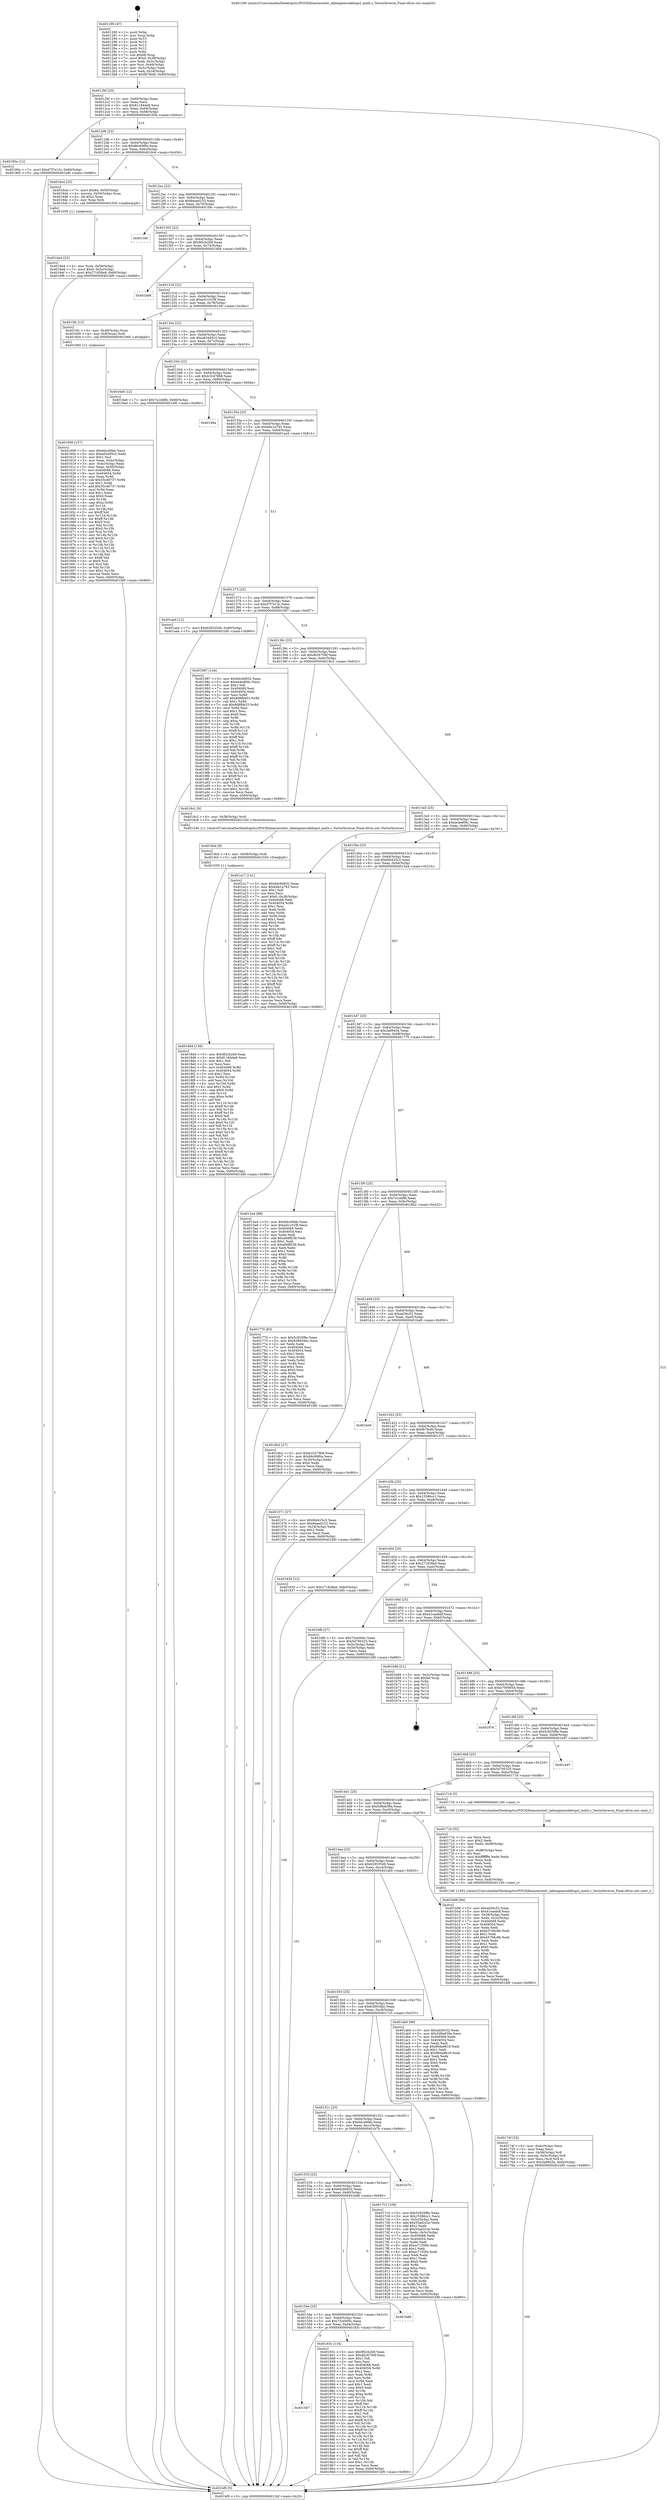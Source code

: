 digraph "0x401290" {
  label = "0x401290 (/mnt/c/Users/mathe/Desktop/tcc/POCII/binaries/extr_labenginecodebspcl_math.c_VectorInverse_Final-ollvm.out::main(0))"
  labelloc = "t"
  node[shape=record]

  Entry [label="",width=0.3,height=0.3,shape=circle,fillcolor=black,style=filled]
  "0x4012bf" [label="{
     0x4012bf [23]\l
     | [instrs]\l
     &nbsp;&nbsp;0x4012bf \<+3\>: mov -0x60(%rbp),%eax\l
     &nbsp;&nbsp;0x4012c2 \<+2\>: mov %eax,%ecx\l
     &nbsp;&nbsp;0x4012c4 \<+6\>: sub $0x81184da8,%ecx\l
     &nbsp;&nbsp;0x4012ca \<+3\>: mov %eax,-0x64(%rbp)\l
     &nbsp;&nbsp;0x4012cd \<+3\>: mov %ecx,-0x68(%rbp)\l
     &nbsp;&nbsp;0x4012d0 \<+6\>: je 000000000040195e \<main+0x6ce\>\l
  }"]
  "0x40195e" [label="{
     0x40195e [12]\l
     | [instrs]\l
     &nbsp;&nbsp;0x40195e \<+7\>: movl $0xd7f7e13c,-0x60(%rbp)\l
     &nbsp;&nbsp;0x401965 \<+5\>: jmp 0000000000401bf0 \<main+0x960\>\l
  }"]
  "0x4012d6" [label="{
     0x4012d6 [22]\l
     | [instrs]\l
     &nbsp;&nbsp;0x4012d6 \<+5\>: jmp 00000000004012db \<main+0x4b\>\l
     &nbsp;&nbsp;0x4012db \<+3\>: mov -0x64(%rbp),%eax\l
     &nbsp;&nbsp;0x4012de \<+5\>: sub $0x86c69f0a,%eax\l
     &nbsp;&nbsp;0x4012e3 \<+3\>: mov %eax,-0x6c(%rbp)\l
     &nbsp;&nbsp;0x4012e6 \<+6\>: je 00000000004016cd \<main+0x43d\>\l
  }"]
  Exit [label="",width=0.3,height=0.3,shape=circle,fillcolor=black,style=filled,peripheries=2]
  "0x4016cd" [label="{
     0x4016cd [23]\l
     | [instrs]\l
     &nbsp;&nbsp;0x4016cd \<+7\>: movl $0x64,-0x50(%rbp)\l
     &nbsp;&nbsp;0x4016d4 \<+4\>: movslq -0x50(%rbp),%rax\l
     &nbsp;&nbsp;0x4016d8 \<+4\>: shl $0x2,%rax\l
     &nbsp;&nbsp;0x4016dc \<+3\>: mov %rax,%rdi\l
     &nbsp;&nbsp;0x4016df \<+5\>: call 0000000000401050 \<malloc@plt\>\l
     | [calls]\l
     &nbsp;&nbsp;0x401050 \{1\} (unknown)\l
  }"]
  "0x4012ec" [label="{
     0x4012ec [22]\l
     | [instrs]\l
     &nbsp;&nbsp;0x4012ec \<+5\>: jmp 00000000004012f1 \<main+0x61\>\l
     &nbsp;&nbsp;0x4012f1 \<+3\>: mov -0x64(%rbp),%eax\l
     &nbsp;&nbsp;0x4012f4 \<+5\>: sub $0x8eaed153,%eax\l
     &nbsp;&nbsp;0x4012f9 \<+3\>: mov %eax,-0x70(%rbp)\l
     &nbsp;&nbsp;0x4012fc \<+6\>: je 000000000040158c \<main+0x2fc\>\l
  }"]
  "0x4018d4" [label="{
     0x4018d4 [138]\l
     | [instrs]\l
     &nbsp;&nbsp;0x4018d4 \<+5\>: mov $0x9f2cb2b9,%eax\l
     &nbsp;&nbsp;0x4018d9 \<+5\>: mov $0x81184da8,%ecx\l
     &nbsp;&nbsp;0x4018de \<+2\>: mov $0x1,%dl\l
     &nbsp;&nbsp;0x4018e0 \<+2\>: xor %esi,%esi\l
     &nbsp;&nbsp;0x4018e2 \<+8\>: mov 0x404068,%r8d\l
     &nbsp;&nbsp;0x4018ea \<+8\>: mov 0x404054,%r9d\l
     &nbsp;&nbsp;0x4018f2 \<+3\>: sub $0x1,%esi\l
     &nbsp;&nbsp;0x4018f5 \<+3\>: mov %r8d,%r10d\l
     &nbsp;&nbsp;0x4018f8 \<+3\>: add %esi,%r10d\l
     &nbsp;&nbsp;0x4018fb \<+4\>: imul %r10d,%r8d\l
     &nbsp;&nbsp;0x4018ff \<+4\>: and $0x1,%r8d\l
     &nbsp;&nbsp;0x401903 \<+4\>: cmp $0x0,%r8d\l
     &nbsp;&nbsp;0x401907 \<+4\>: sete %r11b\l
     &nbsp;&nbsp;0x40190b \<+4\>: cmp $0xa,%r9d\l
     &nbsp;&nbsp;0x40190f \<+3\>: setl %bl\l
     &nbsp;&nbsp;0x401912 \<+3\>: mov %r11b,%r14b\l
     &nbsp;&nbsp;0x401915 \<+4\>: xor $0xff,%r14b\l
     &nbsp;&nbsp;0x401919 \<+3\>: mov %bl,%r15b\l
     &nbsp;&nbsp;0x40191c \<+4\>: xor $0xff,%r15b\l
     &nbsp;&nbsp;0x401920 \<+3\>: xor $0x0,%dl\l
     &nbsp;&nbsp;0x401923 \<+3\>: mov %r14b,%r12b\l
     &nbsp;&nbsp;0x401926 \<+4\>: and $0x0,%r12b\l
     &nbsp;&nbsp;0x40192a \<+3\>: and %dl,%r11b\l
     &nbsp;&nbsp;0x40192d \<+3\>: mov %r15b,%r13b\l
     &nbsp;&nbsp;0x401930 \<+4\>: and $0x0,%r13b\l
     &nbsp;&nbsp;0x401934 \<+2\>: and %dl,%bl\l
     &nbsp;&nbsp;0x401936 \<+3\>: or %r11b,%r12b\l
     &nbsp;&nbsp;0x401939 \<+3\>: or %bl,%r13b\l
     &nbsp;&nbsp;0x40193c \<+3\>: xor %r13b,%r12b\l
     &nbsp;&nbsp;0x40193f \<+3\>: or %r15b,%r14b\l
     &nbsp;&nbsp;0x401942 \<+4\>: xor $0xff,%r14b\l
     &nbsp;&nbsp;0x401946 \<+3\>: or $0x0,%dl\l
     &nbsp;&nbsp;0x401949 \<+3\>: and %dl,%r14b\l
     &nbsp;&nbsp;0x40194c \<+3\>: or %r14b,%r12b\l
     &nbsp;&nbsp;0x40194f \<+4\>: test $0x1,%r12b\l
     &nbsp;&nbsp;0x401953 \<+3\>: cmovne %ecx,%eax\l
     &nbsp;&nbsp;0x401956 \<+3\>: mov %eax,-0x60(%rbp)\l
     &nbsp;&nbsp;0x401959 \<+5\>: jmp 0000000000401bf0 \<main+0x960\>\l
  }"]
  "0x40158c" [label="{
     0x40158c\l
  }", style=dashed]
  "0x401302" [label="{
     0x401302 [22]\l
     | [instrs]\l
     &nbsp;&nbsp;0x401302 \<+5\>: jmp 0000000000401307 \<main+0x77\>\l
     &nbsp;&nbsp;0x401307 \<+3\>: mov -0x64(%rbp),%eax\l
     &nbsp;&nbsp;0x40130a \<+5\>: sub $0x9f2cb2b9,%eax\l
     &nbsp;&nbsp;0x40130f \<+3\>: mov %eax,-0x74(%rbp)\l
     &nbsp;&nbsp;0x401312 \<+6\>: je 0000000000401bb8 \<main+0x928\>\l
  }"]
  "0x4018cb" [label="{
     0x4018cb [9]\l
     | [instrs]\l
     &nbsp;&nbsp;0x4018cb \<+4\>: mov -0x58(%rbp),%rdi\l
     &nbsp;&nbsp;0x4018cf \<+5\>: call 0000000000401030 \<free@plt\>\l
     | [calls]\l
     &nbsp;&nbsp;0x401030 \{1\} (unknown)\l
  }"]
  "0x401bb8" [label="{
     0x401bb8\l
  }", style=dashed]
  "0x401318" [label="{
     0x401318 [22]\l
     | [instrs]\l
     &nbsp;&nbsp;0x401318 \<+5\>: jmp 000000000040131d \<main+0x8d\>\l
     &nbsp;&nbsp;0x40131d \<+3\>: mov -0x64(%rbp),%eax\l
     &nbsp;&nbsp;0x401320 \<+5\>: sub $0xa5c101f8,%eax\l
     &nbsp;&nbsp;0x401325 \<+3\>: mov %eax,-0x78(%rbp)\l
     &nbsp;&nbsp;0x401328 \<+6\>: je 00000000004015fc \<main+0x36c\>\l
  }"]
  "0x401567" [label="{
     0x401567\l
  }", style=dashed]
  "0x4015fc" [label="{
     0x4015fc [13]\l
     | [instrs]\l
     &nbsp;&nbsp;0x4015fc \<+4\>: mov -0x48(%rbp),%rax\l
     &nbsp;&nbsp;0x401600 \<+4\>: mov 0x8(%rax),%rdi\l
     &nbsp;&nbsp;0x401604 \<+5\>: call 0000000000401060 \<atoi@plt\>\l
     | [calls]\l
     &nbsp;&nbsp;0x401060 \{1\} (unknown)\l
  }"]
  "0x40132e" [label="{
     0x40132e [22]\l
     | [instrs]\l
     &nbsp;&nbsp;0x40132e \<+5\>: jmp 0000000000401333 \<main+0xa3\>\l
     &nbsp;&nbsp;0x401333 \<+3\>: mov -0x64(%rbp),%eax\l
     &nbsp;&nbsp;0x401336 \<+5\>: sub $0xa63495c3,%eax\l
     &nbsp;&nbsp;0x40133b \<+3\>: mov %eax,-0x7c(%rbp)\l
     &nbsp;&nbsp;0x40133e \<+6\>: je 00000000004016a6 \<main+0x416\>\l
  }"]
  "0x40183c" [label="{
     0x40183c [134]\l
     | [instrs]\l
     &nbsp;&nbsp;0x40183c \<+5\>: mov $0x9f2cb2b9,%eax\l
     &nbsp;&nbsp;0x401841 \<+5\>: mov $0xdb26709f,%ecx\l
     &nbsp;&nbsp;0x401846 \<+2\>: mov $0x1,%dl\l
     &nbsp;&nbsp;0x401848 \<+2\>: xor %esi,%esi\l
     &nbsp;&nbsp;0x40184a \<+7\>: mov 0x404068,%edi\l
     &nbsp;&nbsp;0x401851 \<+8\>: mov 0x404054,%r8d\l
     &nbsp;&nbsp;0x401859 \<+3\>: sub $0x1,%esi\l
     &nbsp;&nbsp;0x40185c \<+3\>: mov %edi,%r9d\l
     &nbsp;&nbsp;0x40185f \<+3\>: add %esi,%r9d\l
     &nbsp;&nbsp;0x401862 \<+4\>: imul %r9d,%edi\l
     &nbsp;&nbsp;0x401866 \<+3\>: and $0x1,%edi\l
     &nbsp;&nbsp;0x401869 \<+3\>: cmp $0x0,%edi\l
     &nbsp;&nbsp;0x40186c \<+4\>: sete %r10b\l
     &nbsp;&nbsp;0x401870 \<+4\>: cmp $0xa,%r8d\l
     &nbsp;&nbsp;0x401874 \<+4\>: setl %r11b\l
     &nbsp;&nbsp;0x401878 \<+3\>: mov %r10b,%bl\l
     &nbsp;&nbsp;0x40187b \<+3\>: xor $0xff,%bl\l
     &nbsp;&nbsp;0x40187e \<+3\>: mov %r11b,%r14b\l
     &nbsp;&nbsp;0x401881 \<+4\>: xor $0xff,%r14b\l
     &nbsp;&nbsp;0x401885 \<+3\>: xor $0x1,%dl\l
     &nbsp;&nbsp;0x401888 \<+3\>: mov %bl,%r15b\l
     &nbsp;&nbsp;0x40188b \<+4\>: and $0xff,%r15b\l
     &nbsp;&nbsp;0x40188f \<+3\>: and %dl,%r10b\l
     &nbsp;&nbsp;0x401892 \<+3\>: mov %r14b,%r12b\l
     &nbsp;&nbsp;0x401895 \<+4\>: and $0xff,%r12b\l
     &nbsp;&nbsp;0x401899 \<+3\>: and %dl,%r11b\l
     &nbsp;&nbsp;0x40189c \<+3\>: or %r10b,%r15b\l
     &nbsp;&nbsp;0x40189f \<+3\>: or %r11b,%r12b\l
     &nbsp;&nbsp;0x4018a2 \<+3\>: xor %r12b,%r15b\l
     &nbsp;&nbsp;0x4018a5 \<+3\>: or %r14b,%bl\l
     &nbsp;&nbsp;0x4018a8 \<+3\>: xor $0xff,%bl\l
     &nbsp;&nbsp;0x4018ab \<+3\>: or $0x1,%dl\l
     &nbsp;&nbsp;0x4018ae \<+2\>: and %dl,%bl\l
     &nbsp;&nbsp;0x4018b0 \<+3\>: or %bl,%r15b\l
     &nbsp;&nbsp;0x4018b3 \<+4\>: test $0x1,%r15b\l
     &nbsp;&nbsp;0x4018b7 \<+3\>: cmovne %ecx,%eax\l
     &nbsp;&nbsp;0x4018ba \<+3\>: mov %eax,-0x60(%rbp)\l
     &nbsp;&nbsp;0x4018bd \<+5\>: jmp 0000000000401bf0 \<main+0x960\>\l
  }"]
  "0x4016a6" [label="{
     0x4016a6 [12]\l
     | [instrs]\l
     &nbsp;&nbsp;0x4016a6 \<+7\>: movl $0x7a1dd8b,-0x60(%rbp)\l
     &nbsp;&nbsp;0x4016ad \<+5\>: jmp 0000000000401bf0 \<main+0x960\>\l
  }"]
  "0x401344" [label="{
     0x401344 [22]\l
     | [instrs]\l
     &nbsp;&nbsp;0x401344 \<+5\>: jmp 0000000000401349 \<main+0xb9\>\l
     &nbsp;&nbsp;0x401349 \<+3\>: mov -0x64(%rbp),%eax\l
     &nbsp;&nbsp;0x40134c \<+5\>: sub $0xb3247968,%eax\l
     &nbsp;&nbsp;0x401351 \<+3\>: mov %eax,-0x80(%rbp)\l
     &nbsp;&nbsp;0x401354 \<+6\>: je 000000000040196a \<main+0x6da\>\l
  }"]
  "0x40154e" [label="{
     0x40154e [25]\l
     | [instrs]\l
     &nbsp;&nbsp;0x40154e \<+5\>: jmp 0000000000401553 \<main+0x2c3\>\l
     &nbsp;&nbsp;0x401553 \<+3\>: mov -0x64(%rbp),%eax\l
     &nbsp;&nbsp;0x401556 \<+5\>: sub $0x73ce006c,%eax\l
     &nbsp;&nbsp;0x40155b \<+6\>: mov %eax,-0xd4(%rbp)\l
     &nbsp;&nbsp;0x401561 \<+6\>: je 000000000040183c \<main+0x5ac\>\l
  }"]
  "0x40196a" [label="{
     0x40196a\l
  }", style=dashed]
  "0x40135a" [label="{
     0x40135a [25]\l
     | [instrs]\l
     &nbsp;&nbsp;0x40135a \<+5\>: jmp 000000000040135f \<main+0xcf\>\l
     &nbsp;&nbsp;0x40135f \<+3\>: mov -0x64(%rbp),%eax\l
     &nbsp;&nbsp;0x401362 \<+5\>: sub $0xb6e1a783,%eax\l
     &nbsp;&nbsp;0x401367 \<+6\>: mov %eax,-0x84(%rbp)\l
     &nbsp;&nbsp;0x40136d \<+6\>: je 0000000000401aa4 \<main+0x814\>\l
  }"]
  "0x401bd6" [label="{
     0x401bd6\l
  }", style=dashed]
  "0x401aa4" [label="{
     0x401aa4 [12]\l
     | [instrs]\l
     &nbsp;&nbsp;0x401aa4 \<+7\>: movl $0x62853546,-0x60(%rbp)\l
     &nbsp;&nbsp;0x401aab \<+5\>: jmp 0000000000401bf0 \<main+0x960\>\l
  }"]
  "0x401373" [label="{
     0x401373 [25]\l
     | [instrs]\l
     &nbsp;&nbsp;0x401373 \<+5\>: jmp 0000000000401378 \<main+0xe8\>\l
     &nbsp;&nbsp;0x401378 \<+3\>: mov -0x64(%rbp),%eax\l
     &nbsp;&nbsp;0x40137b \<+5\>: sub $0xd7f7e13c,%eax\l
     &nbsp;&nbsp;0x401380 \<+6\>: mov %eax,-0x88(%rbp)\l
     &nbsp;&nbsp;0x401386 \<+6\>: je 0000000000401987 \<main+0x6f7\>\l
  }"]
  "0x401535" [label="{
     0x401535 [25]\l
     | [instrs]\l
     &nbsp;&nbsp;0x401535 \<+5\>: jmp 000000000040153a \<main+0x2aa\>\l
     &nbsp;&nbsp;0x40153a \<+3\>: mov -0x64(%rbp),%eax\l
     &nbsp;&nbsp;0x40153d \<+5\>: sub $0x6dc9d932,%eax\l
     &nbsp;&nbsp;0x401542 \<+6\>: mov %eax,-0xd0(%rbp)\l
     &nbsp;&nbsp;0x401548 \<+6\>: je 0000000000401bd6 \<main+0x946\>\l
  }"]
  "0x401987" [label="{
     0x401987 [144]\l
     | [instrs]\l
     &nbsp;&nbsp;0x401987 \<+5\>: mov $0x6dc9d932,%eax\l
     &nbsp;&nbsp;0x40198c \<+5\>: mov $0xee4ed06c,%ecx\l
     &nbsp;&nbsp;0x401991 \<+2\>: mov $0x1,%dl\l
     &nbsp;&nbsp;0x401993 \<+7\>: mov 0x404068,%esi\l
     &nbsp;&nbsp;0x40199a \<+7\>: mov 0x404054,%edi\l
     &nbsp;&nbsp;0x4019a1 \<+3\>: mov %esi,%r8d\l
     &nbsp;&nbsp;0x4019a4 \<+7\>: add $0x8d8fbb53,%r8d\l
     &nbsp;&nbsp;0x4019ab \<+4\>: sub $0x1,%r8d\l
     &nbsp;&nbsp;0x4019af \<+7\>: sub $0x8d8fbb53,%r8d\l
     &nbsp;&nbsp;0x4019b6 \<+4\>: imul %r8d,%esi\l
     &nbsp;&nbsp;0x4019ba \<+3\>: and $0x1,%esi\l
     &nbsp;&nbsp;0x4019bd \<+3\>: cmp $0x0,%esi\l
     &nbsp;&nbsp;0x4019c0 \<+4\>: sete %r9b\l
     &nbsp;&nbsp;0x4019c4 \<+3\>: cmp $0xa,%edi\l
     &nbsp;&nbsp;0x4019c7 \<+4\>: setl %r10b\l
     &nbsp;&nbsp;0x4019cb \<+3\>: mov %r9b,%r11b\l
     &nbsp;&nbsp;0x4019ce \<+4\>: xor $0xff,%r11b\l
     &nbsp;&nbsp;0x4019d2 \<+3\>: mov %r10b,%bl\l
     &nbsp;&nbsp;0x4019d5 \<+3\>: xor $0xff,%bl\l
     &nbsp;&nbsp;0x4019d8 \<+3\>: xor $0x1,%dl\l
     &nbsp;&nbsp;0x4019db \<+3\>: mov %r11b,%r14b\l
     &nbsp;&nbsp;0x4019de \<+4\>: and $0xff,%r14b\l
     &nbsp;&nbsp;0x4019e2 \<+3\>: and %dl,%r9b\l
     &nbsp;&nbsp;0x4019e5 \<+3\>: mov %bl,%r15b\l
     &nbsp;&nbsp;0x4019e8 \<+4\>: and $0xff,%r15b\l
     &nbsp;&nbsp;0x4019ec \<+3\>: and %dl,%r10b\l
     &nbsp;&nbsp;0x4019ef \<+3\>: or %r9b,%r14b\l
     &nbsp;&nbsp;0x4019f2 \<+3\>: or %r10b,%r15b\l
     &nbsp;&nbsp;0x4019f5 \<+3\>: xor %r15b,%r14b\l
     &nbsp;&nbsp;0x4019f8 \<+3\>: or %bl,%r11b\l
     &nbsp;&nbsp;0x4019fb \<+4\>: xor $0xff,%r11b\l
     &nbsp;&nbsp;0x4019ff \<+3\>: or $0x1,%dl\l
     &nbsp;&nbsp;0x401a02 \<+3\>: and %dl,%r11b\l
     &nbsp;&nbsp;0x401a05 \<+3\>: or %r11b,%r14b\l
     &nbsp;&nbsp;0x401a08 \<+4\>: test $0x1,%r14b\l
     &nbsp;&nbsp;0x401a0c \<+3\>: cmovne %ecx,%eax\l
     &nbsp;&nbsp;0x401a0f \<+3\>: mov %eax,-0x60(%rbp)\l
     &nbsp;&nbsp;0x401a12 \<+5\>: jmp 0000000000401bf0 \<main+0x960\>\l
  }"]
  "0x40138c" [label="{
     0x40138c [25]\l
     | [instrs]\l
     &nbsp;&nbsp;0x40138c \<+5\>: jmp 0000000000401391 \<main+0x101\>\l
     &nbsp;&nbsp;0x401391 \<+3\>: mov -0x64(%rbp),%eax\l
     &nbsp;&nbsp;0x401394 \<+5\>: sub $0xdb26709f,%eax\l
     &nbsp;&nbsp;0x401399 \<+6\>: mov %eax,-0x8c(%rbp)\l
     &nbsp;&nbsp;0x40139f \<+6\>: je 00000000004018c2 \<main+0x632\>\l
  }"]
  "0x401b7b" [label="{
     0x401b7b\l
  }", style=dashed]
  "0x4018c2" [label="{
     0x4018c2 [9]\l
     | [instrs]\l
     &nbsp;&nbsp;0x4018c2 \<+4\>: mov -0x58(%rbp),%rdi\l
     &nbsp;&nbsp;0x4018c6 \<+5\>: call 0000000000401240 \<VectorInverse\>\l
     | [calls]\l
     &nbsp;&nbsp;0x401240 \{1\} (/mnt/c/Users/mathe/Desktop/tcc/POCII/binaries/extr_labenginecodebspcl_math.c_VectorInverse_Final-ollvm.out::VectorInverse)\l
  }"]
  "0x4013a5" [label="{
     0x4013a5 [25]\l
     | [instrs]\l
     &nbsp;&nbsp;0x4013a5 \<+5\>: jmp 00000000004013aa \<main+0x11a\>\l
     &nbsp;&nbsp;0x4013aa \<+3\>: mov -0x64(%rbp),%eax\l
     &nbsp;&nbsp;0x4013ad \<+5\>: sub $0xee4ed06c,%eax\l
     &nbsp;&nbsp;0x4013b2 \<+6\>: mov %eax,-0x90(%rbp)\l
     &nbsp;&nbsp;0x4013b8 \<+6\>: je 0000000000401a17 \<main+0x787\>\l
  }"]
  "0x40151c" [label="{
     0x40151c [25]\l
     | [instrs]\l
     &nbsp;&nbsp;0x40151c \<+5\>: jmp 0000000000401521 \<main+0x291\>\l
     &nbsp;&nbsp;0x401521 \<+3\>: mov -0x64(%rbp),%eax\l
     &nbsp;&nbsp;0x401524 \<+5\>: sub $0x6dc40fab,%eax\l
     &nbsp;&nbsp;0x401529 \<+6\>: mov %eax,-0xcc(%rbp)\l
     &nbsp;&nbsp;0x40152f \<+6\>: je 0000000000401b7b \<main+0x8eb\>\l
  }"]
  "0x401a17" [label="{
     0x401a17 [141]\l
     | [instrs]\l
     &nbsp;&nbsp;0x401a17 \<+5\>: mov $0x6dc9d932,%eax\l
     &nbsp;&nbsp;0x401a1c \<+5\>: mov $0xb6e1a783,%ecx\l
     &nbsp;&nbsp;0x401a21 \<+2\>: mov $0x1,%dl\l
     &nbsp;&nbsp;0x401a23 \<+2\>: xor %esi,%esi\l
     &nbsp;&nbsp;0x401a25 \<+7\>: movl $0x0,-0x38(%rbp)\l
     &nbsp;&nbsp;0x401a2c \<+7\>: mov 0x404068,%edi\l
     &nbsp;&nbsp;0x401a33 \<+8\>: mov 0x404054,%r8d\l
     &nbsp;&nbsp;0x401a3b \<+3\>: sub $0x1,%esi\l
     &nbsp;&nbsp;0x401a3e \<+3\>: mov %edi,%r9d\l
     &nbsp;&nbsp;0x401a41 \<+3\>: add %esi,%r9d\l
     &nbsp;&nbsp;0x401a44 \<+4\>: imul %r9d,%edi\l
     &nbsp;&nbsp;0x401a48 \<+3\>: and $0x1,%edi\l
     &nbsp;&nbsp;0x401a4b \<+3\>: cmp $0x0,%edi\l
     &nbsp;&nbsp;0x401a4e \<+4\>: sete %r10b\l
     &nbsp;&nbsp;0x401a52 \<+4\>: cmp $0xa,%r8d\l
     &nbsp;&nbsp;0x401a56 \<+4\>: setl %r11b\l
     &nbsp;&nbsp;0x401a5a \<+3\>: mov %r10b,%bl\l
     &nbsp;&nbsp;0x401a5d \<+3\>: xor $0xff,%bl\l
     &nbsp;&nbsp;0x401a60 \<+3\>: mov %r11b,%r14b\l
     &nbsp;&nbsp;0x401a63 \<+4\>: xor $0xff,%r14b\l
     &nbsp;&nbsp;0x401a67 \<+3\>: xor $0x1,%dl\l
     &nbsp;&nbsp;0x401a6a \<+3\>: mov %bl,%r15b\l
     &nbsp;&nbsp;0x401a6d \<+4\>: and $0xff,%r15b\l
     &nbsp;&nbsp;0x401a71 \<+3\>: and %dl,%r10b\l
     &nbsp;&nbsp;0x401a74 \<+3\>: mov %r14b,%r12b\l
     &nbsp;&nbsp;0x401a77 \<+4\>: and $0xff,%r12b\l
     &nbsp;&nbsp;0x401a7b \<+3\>: and %dl,%r11b\l
     &nbsp;&nbsp;0x401a7e \<+3\>: or %r10b,%r15b\l
     &nbsp;&nbsp;0x401a81 \<+3\>: or %r11b,%r12b\l
     &nbsp;&nbsp;0x401a84 \<+3\>: xor %r12b,%r15b\l
     &nbsp;&nbsp;0x401a87 \<+3\>: or %r14b,%bl\l
     &nbsp;&nbsp;0x401a8a \<+3\>: xor $0xff,%bl\l
     &nbsp;&nbsp;0x401a8d \<+3\>: or $0x1,%dl\l
     &nbsp;&nbsp;0x401a90 \<+2\>: and %dl,%bl\l
     &nbsp;&nbsp;0x401a92 \<+3\>: or %bl,%r15b\l
     &nbsp;&nbsp;0x401a95 \<+4\>: test $0x1,%r15b\l
     &nbsp;&nbsp;0x401a99 \<+3\>: cmovne %ecx,%eax\l
     &nbsp;&nbsp;0x401a9c \<+3\>: mov %eax,-0x60(%rbp)\l
     &nbsp;&nbsp;0x401a9f \<+5\>: jmp 0000000000401bf0 \<main+0x960\>\l
  }"]
  "0x4013be" [label="{
     0x4013be [25]\l
     | [instrs]\l
     &nbsp;&nbsp;0x4013be \<+5\>: jmp 00000000004013c3 \<main+0x133\>\l
     &nbsp;&nbsp;0x4013c3 \<+3\>: mov -0x64(%rbp),%eax\l
     &nbsp;&nbsp;0x4013c6 \<+5\>: sub $0xfdd425c5,%eax\l
     &nbsp;&nbsp;0x4013cb \<+6\>: mov %eax,-0x94(%rbp)\l
     &nbsp;&nbsp;0x4013d1 \<+6\>: je 00000000004015a4 \<main+0x314\>\l
  }"]
  "0x4017c3" [label="{
     0x4017c3 [109]\l
     | [instrs]\l
     &nbsp;&nbsp;0x4017c3 \<+5\>: mov $0x5c925f8e,%eax\l
     &nbsp;&nbsp;0x4017c8 \<+5\>: mov $0x15386cc1,%ecx\l
     &nbsp;&nbsp;0x4017cd \<+3\>: mov -0x5c(%rbp),%edx\l
     &nbsp;&nbsp;0x4017d0 \<+6\>: add $0x55ad2c2e,%edx\l
     &nbsp;&nbsp;0x4017d6 \<+3\>: add $0x1,%edx\l
     &nbsp;&nbsp;0x4017d9 \<+6\>: sub $0x55ad2c2e,%edx\l
     &nbsp;&nbsp;0x4017df \<+3\>: mov %edx,-0x5c(%rbp)\l
     &nbsp;&nbsp;0x4017e2 \<+7\>: mov 0x404068,%edx\l
     &nbsp;&nbsp;0x4017e9 \<+7\>: mov 0x404054,%esi\l
     &nbsp;&nbsp;0x4017f0 \<+2\>: mov %edx,%edi\l
     &nbsp;&nbsp;0x4017f2 \<+6\>: add $0xec71f394,%edi\l
     &nbsp;&nbsp;0x4017f8 \<+3\>: sub $0x1,%edi\l
     &nbsp;&nbsp;0x4017fb \<+6\>: sub $0xec71f394,%edi\l
     &nbsp;&nbsp;0x401801 \<+3\>: imul %edi,%edx\l
     &nbsp;&nbsp;0x401804 \<+3\>: and $0x1,%edx\l
     &nbsp;&nbsp;0x401807 \<+3\>: cmp $0x0,%edx\l
     &nbsp;&nbsp;0x40180a \<+4\>: sete %r8b\l
     &nbsp;&nbsp;0x40180e \<+3\>: cmp $0xa,%esi\l
     &nbsp;&nbsp;0x401811 \<+4\>: setl %r9b\l
     &nbsp;&nbsp;0x401815 \<+3\>: mov %r8b,%r10b\l
     &nbsp;&nbsp;0x401818 \<+3\>: and %r9b,%r10b\l
     &nbsp;&nbsp;0x40181b \<+3\>: xor %r9b,%r8b\l
     &nbsp;&nbsp;0x40181e \<+3\>: or %r8b,%r10b\l
     &nbsp;&nbsp;0x401821 \<+4\>: test $0x1,%r10b\l
     &nbsp;&nbsp;0x401825 \<+3\>: cmovne %ecx,%eax\l
     &nbsp;&nbsp;0x401828 \<+3\>: mov %eax,-0x60(%rbp)\l
     &nbsp;&nbsp;0x40182b \<+5\>: jmp 0000000000401bf0 \<main+0x960\>\l
  }"]
  "0x4015a4" [label="{
     0x4015a4 [88]\l
     | [instrs]\l
     &nbsp;&nbsp;0x4015a4 \<+5\>: mov $0x6dc40fab,%eax\l
     &nbsp;&nbsp;0x4015a9 \<+5\>: mov $0xa5c101f8,%ecx\l
     &nbsp;&nbsp;0x4015ae \<+7\>: mov 0x404068,%edx\l
     &nbsp;&nbsp;0x4015b5 \<+7\>: mov 0x404054,%esi\l
     &nbsp;&nbsp;0x4015bc \<+2\>: mov %edx,%edi\l
     &nbsp;&nbsp;0x4015be \<+6\>: add $0xa9dff238,%edi\l
     &nbsp;&nbsp;0x4015c4 \<+3\>: sub $0x1,%edi\l
     &nbsp;&nbsp;0x4015c7 \<+6\>: sub $0xa9dff238,%edi\l
     &nbsp;&nbsp;0x4015cd \<+3\>: imul %edi,%edx\l
     &nbsp;&nbsp;0x4015d0 \<+3\>: and $0x1,%edx\l
     &nbsp;&nbsp;0x4015d3 \<+3\>: cmp $0x0,%edx\l
     &nbsp;&nbsp;0x4015d6 \<+4\>: sete %r8b\l
     &nbsp;&nbsp;0x4015da \<+3\>: cmp $0xa,%esi\l
     &nbsp;&nbsp;0x4015dd \<+4\>: setl %r9b\l
     &nbsp;&nbsp;0x4015e1 \<+3\>: mov %r8b,%r10b\l
     &nbsp;&nbsp;0x4015e4 \<+3\>: and %r9b,%r10b\l
     &nbsp;&nbsp;0x4015e7 \<+3\>: xor %r9b,%r8b\l
     &nbsp;&nbsp;0x4015ea \<+3\>: or %r8b,%r10b\l
     &nbsp;&nbsp;0x4015ed \<+4\>: test $0x1,%r10b\l
     &nbsp;&nbsp;0x4015f1 \<+3\>: cmovne %ecx,%eax\l
     &nbsp;&nbsp;0x4015f4 \<+3\>: mov %eax,-0x60(%rbp)\l
     &nbsp;&nbsp;0x4015f7 \<+5\>: jmp 0000000000401bf0 \<main+0x960\>\l
  }"]
  "0x4013d7" [label="{
     0x4013d7 [25]\l
     | [instrs]\l
     &nbsp;&nbsp;0x4013d7 \<+5\>: jmp 00000000004013dc \<main+0x14c\>\l
     &nbsp;&nbsp;0x4013dc \<+3\>: mov -0x64(%rbp),%eax\l
     &nbsp;&nbsp;0x4013df \<+5\>: sub $0x3a9943e,%eax\l
     &nbsp;&nbsp;0x4013e4 \<+6\>: mov %eax,-0x98(%rbp)\l
     &nbsp;&nbsp;0x4013ea \<+6\>: je 0000000000401770 \<main+0x4e0\>\l
  }"]
  "0x401503" [label="{
     0x401503 [25]\l
     | [instrs]\l
     &nbsp;&nbsp;0x401503 \<+5\>: jmp 0000000000401508 \<main+0x278\>\l
     &nbsp;&nbsp;0x401508 \<+3\>: mov -0x64(%rbp),%eax\l
     &nbsp;&nbsp;0x40150b \<+5\>: sub $0x638934bc,%eax\l
     &nbsp;&nbsp;0x401510 \<+6\>: mov %eax,-0xc8(%rbp)\l
     &nbsp;&nbsp;0x401516 \<+6\>: je 00000000004017c3 \<main+0x533\>\l
  }"]
  "0x401770" [label="{
     0x401770 [83]\l
     | [instrs]\l
     &nbsp;&nbsp;0x401770 \<+5\>: mov $0x5c925f8e,%eax\l
     &nbsp;&nbsp;0x401775 \<+5\>: mov $0x638934bc,%ecx\l
     &nbsp;&nbsp;0x40177a \<+2\>: xor %edx,%edx\l
     &nbsp;&nbsp;0x40177c \<+7\>: mov 0x404068,%esi\l
     &nbsp;&nbsp;0x401783 \<+7\>: mov 0x404054,%edi\l
     &nbsp;&nbsp;0x40178a \<+3\>: sub $0x1,%edx\l
     &nbsp;&nbsp;0x40178d \<+3\>: mov %esi,%r8d\l
     &nbsp;&nbsp;0x401790 \<+3\>: add %edx,%r8d\l
     &nbsp;&nbsp;0x401793 \<+4\>: imul %r8d,%esi\l
     &nbsp;&nbsp;0x401797 \<+3\>: and $0x1,%esi\l
     &nbsp;&nbsp;0x40179a \<+3\>: cmp $0x0,%esi\l
     &nbsp;&nbsp;0x40179d \<+4\>: sete %r9b\l
     &nbsp;&nbsp;0x4017a1 \<+3\>: cmp $0xa,%edi\l
     &nbsp;&nbsp;0x4017a4 \<+4\>: setl %r10b\l
     &nbsp;&nbsp;0x4017a8 \<+3\>: mov %r9b,%r11b\l
     &nbsp;&nbsp;0x4017ab \<+3\>: and %r10b,%r11b\l
     &nbsp;&nbsp;0x4017ae \<+3\>: xor %r10b,%r9b\l
     &nbsp;&nbsp;0x4017b1 \<+3\>: or %r9b,%r11b\l
     &nbsp;&nbsp;0x4017b4 \<+4\>: test $0x1,%r11b\l
     &nbsp;&nbsp;0x4017b8 \<+3\>: cmovne %ecx,%eax\l
     &nbsp;&nbsp;0x4017bb \<+3\>: mov %eax,-0x60(%rbp)\l
     &nbsp;&nbsp;0x4017be \<+5\>: jmp 0000000000401bf0 \<main+0x960\>\l
  }"]
  "0x4013f0" [label="{
     0x4013f0 [25]\l
     | [instrs]\l
     &nbsp;&nbsp;0x4013f0 \<+5\>: jmp 00000000004013f5 \<main+0x165\>\l
     &nbsp;&nbsp;0x4013f5 \<+3\>: mov -0x64(%rbp),%eax\l
     &nbsp;&nbsp;0x4013f8 \<+5\>: sub $0x7a1dd8b,%eax\l
     &nbsp;&nbsp;0x4013fd \<+6\>: mov %eax,-0x9c(%rbp)\l
     &nbsp;&nbsp;0x401403 \<+6\>: je 00000000004016b2 \<main+0x422\>\l
  }"]
  "0x401ab0" [label="{
     0x401ab0 [88]\l
     | [instrs]\l
     &nbsp;&nbsp;0x401ab0 \<+5\>: mov $0xad26c52,%eax\l
     &nbsp;&nbsp;0x401ab5 \<+5\>: mov $0x5d8a638a,%ecx\l
     &nbsp;&nbsp;0x401aba \<+7\>: mov 0x404068,%edx\l
     &nbsp;&nbsp;0x401ac1 \<+7\>: mov 0x404054,%esi\l
     &nbsp;&nbsp;0x401ac8 \<+2\>: mov %edx,%edi\l
     &nbsp;&nbsp;0x401aca \<+6\>: sub $0x86da9616,%edi\l
     &nbsp;&nbsp;0x401ad0 \<+3\>: sub $0x1,%edi\l
     &nbsp;&nbsp;0x401ad3 \<+6\>: add $0x86da9616,%edi\l
     &nbsp;&nbsp;0x401ad9 \<+3\>: imul %edi,%edx\l
     &nbsp;&nbsp;0x401adc \<+3\>: and $0x1,%edx\l
     &nbsp;&nbsp;0x401adf \<+3\>: cmp $0x0,%edx\l
     &nbsp;&nbsp;0x401ae2 \<+4\>: sete %r8b\l
     &nbsp;&nbsp;0x401ae6 \<+3\>: cmp $0xa,%esi\l
     &nbsp;&nbsp;0x401ae9 \<+4\>: setl %r9b\l
     &nbsp;&nbsp;0x401aed \<+3\>: mov %r8b,%r10b\l
     &nbsp;&nbsp;0x401af0 \<+3\>: and %r9b,%r10b\l
     &nbsp;&nbsp;0x401af3 \<+3\>: xor %r9b,%r8b\l
     &nbsp;&nbsp;0x401af6 \<+3\>: or %r8b,%r10b\l
     &nbsp;&nbsp;0x401af9 \<+4\>: test $0x1,%r10b\l
     &nbsp;&nbsp;0x401afd \<+3\>: cmovne %ecx,%eax\l
     &nbsp;&nbsp;0x401b00 \<+3\>: mov %eax,-0x60(%rbp)\l
     &nbsp;&nbsp;0x401b03 \<+5\>: jmp 0000000000401bf0 \<main+0x960\>\l
  }"]
  "0x4016b2" [label="{
     0x4016b2 [27]\l
     | [instrs]\l
     &nbsp;&nbsp;0x4016b2 \<+5\>: mov $0xb3247968,%eax\l
     &nbsp;&nbsp;0x4016b7 \<+5\>: mov $0x86c69f0a,%ecx\l
     &nbsp;&nbsp;0x4016bc \<+3\>: mov -0x30(%rbp),%edx\l
     &nbsp;&nbsp;0x4016bf \<+3\>: cmp $0x0,%edx\l
     &nbsp;&nbsp;0x4016c2 \<+3\>: cmove %ecx,%eax\l
     &nbsp;&nbsp;0x4016c5 \<+3\>: mov %eax,-0x60(%rbp)\l
     &nbsp;&nbsp;0x4016c8 \<+5\>: jmp 0000000000401bf0 \<main+0x960\>\l
  }"]
  "0x401409" [label="{
     0x401409 [25]\l
     | [instrs]\l
     &nbsp;&nbsp;0x401409 \<+5\>: jmp 000000000040140e \<main+0x17e\>\l
     &nbsp;&nbsp;0x40140e \<+3\>: mov -0x64(%rbp),%eax\l
     &nbsp;&nbsp;0x401411 \<+5\>: sub $0xad26c52,%eax\l
     &nbsp;&nbsp;0x401416 \<+6\>: mov %eax,-0xa0(%rbp)\l
     &nbsp;&nbsp;0x40141c \<+6\>: je 0000000000401be9 \<main+0x959\>\l
  }"]
  "0x4014ea" [label="{
     0x4014ea [25]\l
     | [instrs]\l
     &nbsp;&nbsp;0x4014ea \<+5\>: jmp 00000000004014ef \<main+0x25f\>\l
     &nbsp;&nbsp;0x4014ef \<+3\>: mov -0x64(%rbp),%eax\l
     &nbsp;&nbsp;0x4014f2 \<+5\>: sub $0x62853546,%eax\l
     &nbsp;&nbsp;0x4014f7 \<+6\>: mov %eax,-0xc4(%rbp)\l
     &nbsp;&nbsp;0x4014fd \<+6\>: je 0000000000401ab0 \<main+0x820\>\l
  }"]
  "0x401be9" [label="{
     0x401be9\l
  }", style=dashed]
  "0x401422" [label="{
     0x401422 [25]\l
     | [instrs]\l
     &nbsp;&nbsp;0x401422 \<+5\>: jmp 0000000000401427 \<main+0x197\>\l
     &nbsp;&nbsp;0x401427 \<+3\>: mov -0x64(%rbp),%eax\l
     &nbsp;&nbsp;0x40142a \<+5\>: sub $0xfb7fed0,%eax\l
     &nbsp;&nbsp;0x40142f \<+6\>: mov %eax,-0xa4(%rbp)\l
     &nbsp;&nbsp;0x401435 \<+6\>: je 0000000000401571 \<main+0x2e1\>\l
  }"]
  "0x401b08" [label="{
     0x401b08 [94]\l
     | [instrs]\l
     &nbsp;&nbsp;0x401b08 \<+5\>: mov $0xad26c52,%eax\l
     &nbsp;&nbsp;0x401b0d \<+5\>: mov $0x41eaebdf,%ecx\l
     &nbsp;&nbsp;0x401b12 \<+3\>: mov -0x38(%rbp),%edx\l
     &nbsp;&nbsp;0x401b15 \<+3\>: mov %edx,-0x2c(%rbp)\l
     &nbsp;&nbsp;0x401b18 \<+7\>: mov 0x404068,%edx\l
     &nbsp;&nbsp;0x401b1f \<+7\>: mov 0x404054,%esi\l
     &nbsp;&nbsp;0x401b26 \<+2\>: mov %edx,%edi\l
     &nbsp;&nbsp;0x401b28 \<+6\>: sub $0xb5766c8b,%edi\l
     &nbsp;&nbsp;0x401b2e \<+3\>: sub $0x1,%edi\l
     &nbsp;&nbsp;0x401b31 \<+6\>: add $0xb5766c8b,%edi\l
     &nbsp;&nbsp;0x401b37 \<+3\>: imul %edi,%edx\l
     &nbsp;&nbsp;0x401b3a \<+3\>: and $0x1,%edx\l
     &nbsp;&nbsp;0x401b3d \<+3\>: cmp $0x0,%edx\l
     &nbsp;&nbsp;0x401b40 \<+4\>: sete %r8b\l
     &nbsp;&nbsp;0x401b44 \<+3\>: cmp $0xa,%esi\l
     &nbsp;&nbsp;0x401b47 \<+4\>: setl %r9b\l
     &nbsp;&nbsp;0x401b4b \<+3\>: mov %r8b,%r10b\l
     &nbsp;&nbsp;0x401b4e \<+3\>: and %r9b,%r10b\l
     &nbsp;&nbsp;0x401b51 \<+3\>: xor %r9b,%r8b\l
     &nbsp;&nbsp;0x401b54 \<+3\>: or %r8b,%r10b\l
     &nbsp;&nbsp;0x401b57 \<+4\>: test $0x1,%r10b\l
     &nbsp;&nbsp;0x401b5b \<+3\>: cmovne %ecx,%eax\l
     &nbsp;&nbsp;0x401b5e \<+3\>: mov %eax,-0x60(%rbp)\l
     &nbsp;&nbsp;0x401b61 \<+5\>: jmp 0000000000401bf0 \<main+0x960\>\l
  }"]
  "0x401571" [label="{
     0x401571 [27]\l
     | [instrs]\l
     &nbsp;&nbsp;0x401571 \<+5\>: mov $0xfdd425c5,%eax\l
     &nbsp;&nbsp;0x401576 \<+5\>: mov $0x8eaed153,%ecx\l
     &nbsp;&nbsp;0x40157b \<+3\>: mov -0x34(%rbp),%edx\l
     &nbsp;&nbsp;0x40157e \<+3\>: cmp $0x2,%edx\l
     &nbsp;&nbsp;0x401581 \<+3\>: cmovne %ecx,%eax\l
     &nbsp;&nbsp;0x401584 \<+3\>: mov %eax,-0x60(%rbp)\l
     &nbsp;&nbsp;0x401587 \<+5\>: jmp 0000000000401bf0 \<main+0x960\>\l
  }"]
  "0x40143b" [label="{
     0x40143b [25]\l
     | [instrs]\l
     &nbsp;&nbsp;0x40143b \<+5\>: jmp 0000000000401440 \<main+0x1b0\>\l
     &nbsp;&nbsp;0x401440 \<+3\>: mov -0x64(%rbp),%eax\l
     &nbsp;&nbsp;0x401443 \<+5\>: sub $0x15386cc1,%eax\l
     &nbsp;&nbsp;0x401448 \<+6\>: mov %eax,-0xa8(%rbp)\l
     &nbsp;&nbsp;0x40144e \<+6\>: je 0000000000401830 \<main+0x5a0\>\l
  }"]
  "0x401bf0" [label="{
     0x401bf0 [5]\l
     | [instrs]\l
     &nbsp;&nbsp;0x401bf0 \<+5\>: jmp 00000000004012bf \<main+0x2f\>\l
  }"]
  "0x401290" [label="{
     0x401290 [47]\l
     | [instrs]\l
     &nbsp;&nbsp;0x401290 \<+1\>: push %rbp\l
     &nbsp;&nbsp;0x401291 \<+3\>: mov %rsp,%rbp\l
     &nbsp;&nbsp;0x401294 \<+2\>: push %r15\l
     &nbsp;&nbsp;0x401296 \<+2\>: push %r14\l
     &nbsp;&nbsp;0x401298 \<+2\>: push %r13\l
     &nbsp;&nbsp;0x40129a \<+2\>: push %r12\l
     &nbsp;&nbsp;0x40129c \<+1\>: push %rbx\l
     &nbsp;&nbsp;0x40129d \<+7\>: sub $0xb8,%rsp\l
     &nbsp;&nbsp;0x4012a4 \<+7\>: movl $0x0,-0x38(%rbp)\l
     &nbsp;&nbsp;0x4012ab \<+3\>: mov %edi,-0x3c(%rbp)\l
     &nbsp;&nbsp;0x4012ae \<+4\>: mov %rsi,-0x48(%rbp)\l
     &nbsp;&nbsp;0x4012b2 \<+3\>: mov -0x3c(%rbp),%edi\l
     &nbsp;&nbsp;0x4012b5 \<+3\>: mov %edi,-0x34(%rbp)\l
     &nbsp;&nbsp;0x4012b8 \<+7\>: movl $0xfb7fed0,-0x60(%rbp)\l
  }"]
  "0x401609" [label="{
     0x401609 [157]\l
     | [instrs]\l
     &nbsp;&nbsp;0x401609 \<+5\>: mov $0x6dc40fab,%ecx\l
     &nbsp;&nbsp;0x40160e \<+5\>: mov $0xa63495c3,%edx\l
     &nbsp;&nbsp;0x401613 \<+3\>: mov $0x1,%sil\l
     &nbsp;&nbsp;0x401616 \<+3\>: mov %eax,-0x4c(%rbp)\l
     &nbsp;&nbsp;0x401619 \<+3\>: mov -0x4c(%rbp),%eax\l
     &nbsp;&nbsp;0x40161c \<+3\>: mov %eax,-0x30(%rbp)\l
     &nbsp;&nbsp;0x40161f \<+7\>: mov 0x404068,%eax\l
     &nbsp;&nbsp;0x401626 \<+8\>: mov 0x404054,%r8d\l
     &nbsp;&nbsp;0x40162e \<+3\>: mov %eax,%r9d\l
     &nbsp;&nbsp;0x401631 \<+7\>: sub $0x55c46737,%r9d\l
     &nbsp;&nbsp;0x401638 \<+4\>: sub $0x1,%r9d\l
     &nbsp;&nbsp;0x40163c \<+7\>: add $0x55c46737,%r9d\l
     &nbsp;&nbsp;0x401643 \<+4\>: imul %r9d,%eax\l
     &nbsp;&nbsp;0x401647 \<+3\>: and $0x1,%eax\l
     &nbsp;&nbsp;0x40164a \<+3\>: cmp $0x0,%eax\l
     &nbsp;&nbsp;0x40164d \<+4\>: sete %r10b\l
     &nbsp;&nbsp;0x401651 \<+4\>: cmp $0xa,%r8d\l
     &nbsp;&nbsp;0x401655 \<+4\>: setl %r11b\l
     &nbsp;&nbsp;0x401659 \<+3\>: mov %r10b,%bl\l
     &nbsp;&nbsp;0x40165c \<+3\>: xor $0xff,%bl\l
     &nbsp;&nbsp;0x40165f \<+3\>: mov %r11b,%r14b\l
     &nbsp;&nbsp;0x401662 \<+4\>: xor $0xff,%r14b\l
     &nbsp;&nbsp;0x401666 \<+4\>: xor $0x0,%sil\l
     &nbsp;&nbsp;0x40166a \<+3\>: mov %bl,%r15b\l
     &nbsp;&nbsp;0x40166d \<+4\>: and $0x0,%r15b\l
     &nbsp;&nbsp;0x401671 \<+3\>: and %sil,%r10b\l
     &nbsp;&nbsp;0x401674 \<+3\>: mov %r14b,%r12b\l
     &nbsp;&nbsp;0x401677 \<+4\>: and $0x0,%r12b\l
     &nbsp;&nbsp;0x40167b \<+3\>: and %sil,%r11b\l
     &nbsp;&nbsp;0x40167e \<+3\>: or %r10b,%r15b\l
     &nbsp;&nbsp;0x401681 \<+3\>: or %r11b,%r12b\l
     &nbsp;&nbsp;0x401684 \<+3\>: xor %r12b,%r15b\l
     &nbsp;&nbsp;0x401687 \<+3\>: or %r14b,%bl\l
     &nbsp;&nbsp;0x40168a \<+3\>: xor $0xff,%bl\l
     &nbsp;&nbsp;0x40168d \<+4\>: or $0x0,%sil\l
     &nbsp;&nbsp;0x401691 \<+3\>: and %sil,%bl\l
     &nbsp;&nbsp;0x401694 \<+3\>: or %bl,%r15b\l
     &nbsp;&nbsp;0x401697 \<+4\>: test $0x1,%r15b\l
     &nbsp;&nbsp;0x40169b \<+3\>: cmovne %edx,%ecx\l
     &nbsp;&nbsp;0x40169e \<+3\>: mov %ecx,-0x60(%rbp)\l
     &nbsp;&nbsp;0x4016a1 \<+5\>: jmp 0000000000401bf0 \<main+0x960\>\l
  }"]
  "0x4016e4" [label="{
     0x4016e4 [23]\l
     | [instrs]\l
     &nbsp;&nbsp;0x4016e4 \<+4\>: mov %rax,-0x58(%rbp)\l
     &nbsp;&nbsp;0x4016e8 \<+7\>: movl $0x0,-0x5c(%rbp)\l
     &nbsp;&nbsp;0x4016ef \<+7\>: movl $0x271838a9,-0x60(%rbp)\l
     &nbsp;&nbsp;0x4016f6 \<+5\>: jmp 0000000000401bf0 \<main+0x960\>\l
  }"]
  "0x40174f" [label="{
     0x40174f [33]\l
     | [instrs]\l
     &nbsp;&nbsp;0x40174f \<+6\>: mov -0xdc(%rbp),%ecx\l
     &nbsp;&nbsp;0x401755 \<+3\>: imul %eax,%ecx\l
     &nbsp;&nbsp;0x401758 \<+4\>: mov -0x58(%rbp),%r8\l
     &nbsp;&nbsp;0x40175c \<+4\>: movslq -0x5c(%rbp),%r9\l
     &nbsp;&nbsp;0x401760 \<+4\>: mov %ecx,(%r8,%r9,4)\l
     &nbsp;&nbsp;0x401764 \<+7\>: movl $0x3a9943e,-0x60(%rbp)\l
     &nbsp;&nbsp;0x40176b \<+5\>: jmp 0000000000401bf0 \<main+0x960\>\l
  }"]
  "0x401830" [label="{
     0x401830 [12]\l
     | [instrs]\l
     &nbsp;&nbsp;0x401830 \<+7\>: movl $0x271838a9,-0x60(%rbp)\l
     &nbsp;&nbsp;0x401837 \<+5\>: jmp 0000000000401bf0 \<main+0x960\>\l
  }"]
  "0x401454" [label="{
     0x401454 [25]\l
     | [instrs]\l
     &nbsp;&nbsp;0x401454 \<+5\>: jmp 0000000000401459 \<main+0x1c9\>\l
     &nbsp;&nbsp;0x401459 \<+3\>: mov -0x64(%rbp),%eax\l
     &nbsp;&nbsp;0x40145c \<+5\>: sub $0x271838a9,%eax\l
     &nbsp;&nbsp;0x401461 \<+6\>: mov %eax,-0xac(%rbp)\l
     &nbsp;&nbsp;0x401467 \<+6\>: je 00000000004016fb \<main+0x46b\>\l
  }"]
  "0x40171b" [label="{
     0x40171b [52]\l
     | [instrs]\l
     &nbsp;&nbsp;0x40171b \<+2\>: xor %ecx,%ecx\l
     &nbsp;&nbsp;0x40171d \<+5\>: mov $0x2,%edx\l
     &nbsp;&nbsp;0x401722 \<+6\>: mov %edx,-0xd8(%rbp)\l
     &nbsp;&nbsp;0x401728 \<+1\>: cltd\l
     &nbsp;&nbsp;0x401729 \<+6\>: mov -0xd8(%rbp),%esi\l
     &nbsp;&nbsp;0x40172f \<+2\>: idiv %esi\l
     &nbsp;&nbsp;0x401731 \<+6\>: imul $0xfffffffe,%edx,%edx\l
     &nbsp;&nbsp;0x401737 \<+2\>: mov %ecx,%edi\l
     &nbsp;&nbsp;0x401739 \<+2\>: sub %edx,%edi\l
     &nbsp;&nbsp;0x40173b \<+2\>: mov %ecx,%edx\l
     &nbsp;&nbsp;0x40173d \<+3\>: sub $0x1,%edx\l
     &nbsp;&nbsp;0x401740 \<+2\>: add %edx,%edi\l
     &nbsp;&nbsp;0x401742 \<+2\>: sub %edi,%ecx\l
     &nbsp;&nbsp;0x401744 \<+6\>: mov %ecx,-0xdc(%rbp)\l
     &nbsp;&nbsp;0x40174a \<+5\>: call 0000000000401160 \<next_i\>\l
     | [calls]\l
     &nbsp;&nbsp;0x401160 \{100\} (/mnt/c/Users/mathe/Desktop/tcc/POCII/binaries/extr_labenginecodebspcl_math.c_VectorInverse_Final-ollvm.out::next_i)\l
  }"]
  "0x4016fb" [label="{
     0x4016fb [27]\l
     | [instrs]\l
     &nbsp;&nbsp;0x4016fb \<+5\>: mov $0x73ce006c,%eax\l
     &nbsp;&nbsp;0x401700 \<+5\>: mov $0x5d795325,%ecx\l
     &nbsp;&nbsp;0x401705 \<+3\>: mov -0x5c(%rbp),%edx\l
     &nbsp;&nbsp;0x401708 \<+3\>: cmp -0x50(%rbp),%edx\l
     &nbsp;&nbsp;0x40170b \<+3\>: cmovl %ecx,%eax\l
     &nbsp;&nbsp;0x40170e \<+3\>: mov %eax,-0x60(%rbp)\l
     &nbsp;&nbsp;0x401711 \<+5\>: jmp 0000000000401bf0 \<main+0x960\>\l
  }"]
  "0x40146d" [label="{
     0x40146d [25]\l
     | [instrs]\l
     &nbsp;&nbsp;0x40146d \<+5\>: jmp 0000000000401472 \<main+0x1e2\>\l
     &nbsp;&nbsp;0x401472 \<+3\>: mov -0x64(%rbp),%eax\l
     &nbsp;&nbsp;0x401475 \<+5\>: sub $0x41eaebdf,%eax\l
     &nbsp;&nbsp;0x40147a \<+6\>: mov %eax,-0xb0(%rbp)\l
     &nbsp;&nbsp;0x401480 \<+6\>: je 0000000000401b66 \<main+0x8d6\>\l
  }"]
  "0x4014d1" [label="{
     0x4014d1 [25]\l
     | [instrs]\l
     &nbsp;&nbsp;0x4014d1 \<+5\>: jmp 00000000004014d6 \<main+0x246\>\l
     &nbsp;&nbsp;0x4014d6 \<+3\>: mov -0x64(%rbp),%eax\l
     &nbsp;&nbsp;0x4014d9 \<+5\>: sub $0x5d8a638a,%eax\l
     &nbsp;&nbsp;0x4014de \<+6\>: mov %eax,-0xc0(%rbp)\l
     &nbsp;&nbsp;0x4014e4 \<+6\>: je 0000000000401b08 \<main+0x878\>\l
  }"]
  "0x401b66" [label="{
     0x401b66 [21]\l
     | [instrs]\l
     &nbsp;&nbsp;0x401b66 \<+3\>: mov -0x2c(%rbp),%eax\l
     &nbsp;&nbsp;0x401b69 \<+7\>: add $0xb8,%rsp\l
     &nbsp;&nbsp;0x401b70 \<+1\>: pop %rbx\l
     &nbsp;&nbsp;0x401b71 \<+2\>: pop %r12\l
     &nbsp;&nbsp;0x401b73 \<+2\>: pop %r13\l
     &nbsp;&nbsp;0x401b75 \<+2\>: pop %r14\l
     &nbsp;&nbsp;0x401b77 \<+2\>: pop %r15\l
     &nbsp;&nbsp;0x401b79 \<+1\>: pop %rbp\l
     &nbsp;&nbsp;0x401b7a \<+1\>: ret\l
  }"]
  "0x401486" [label="{
     0x401486 [25]\l
     | [instrs]\l
     &nbsp;&nbsp;0x401486 \<+5\>: jmp 000000000040148b \<main+0x1fb\>\l
     &nbsp;&nbsp;0x40148b \<+3\>: mov -0x64(%rbp),%eax\l
     &nbsp;&nbsp;0x40148e \<+5\>: sub $0x4700693d,%eax\l
     &nbsp;&nbsp;0x401493 \<+6\>: mov %eax,-0xb4(%rbp)\l
     &nbsp;&nbsp;0x401499 \<+6\>: je 0000000000401976 \<main+0x6e6\>\l
  }"]
  "0x401716" [label="{
     0x401716 [5]\l
     | [instrs]\l
     &nbsp;&nbsp;0x401716 \<+5\>: call 0000000000401160 \<next_i\>\l
     | [calls]\l
     &nbsp;&nbsp;0x401160 \{100\} (/mnt/c/Users/mathe/Desktop/tcc/POCII/binaries/extr_labenginecodebspcl_math.c_VectorInverse_Final-ollvm.out::next_i)\l
  }"]
  "0x401976" [label="{
     0x401976\l
  }", style=dashed]
  "0x40149f" [label="{
     0x40149f [25]\l
     | [instrs]\l
     &nbsp;&nbsp;0x40149f \<+5\>: jmp 00000000004014a4 \<main+0x214\>\l
     &nbsp;&nbsp;0x4014a4 \<+3\>: mov -0x64(%rbp),%eax\l
     &nbsp;&nbsp;0x4014a7 \<+5\>: sub $0x5c925f8e,%eax\l
     &nbsp;&nbsp;0x4014ac \<+6\>: mov %eax,-0xb8(%rbp)\l
     &nbsp;&nbsp;0x4014b2 \<+6\>: je 0000000000401b97 \<main+0x907\>\l
  }"]
  "0x4014b8" [label="{
     0x4014b8 [25]\l
     | [instrs]\l
     &nbsp;&nbsp;0x4014b8 \<+5\>: jmp 00000000004014bd \<main+0x22d\>\l
     &nbsp;&nbsp;0x4014bd \<+3\>: mov -0x64(%rbp),%eax\l
     &nbsp;&nbsp;0x4014c0 \<+5\>: sub $0x5d795325,%eax\l
     &nbsp;&nbsp;0x4014c5 \<+6\>: mov %eax,-0xbc(%rbp)\l
     &nbsp;&nbsp;0x4014cb \<+6\>: je 0000000000401716 \<main+0x486\>\l
  }"]
  "0x401b97" [label="{
     0x401b97\l
  }", style=dashed]
  Entry -> "0x401290" [label=" 1"]
  "0x4012bf" -> "0x40195e" [label=" 1"]
  "0x4012bf" -> "0x4012d6" [label=" 515"]
  "0x401b66" -> Exit [label=" 1"]
  "0x4012d6" -> "0x4016cd" [label=" 1"]
  "0x4012d6" -> "0x4012ec" [label=" 514"]
  "0x401b08" -> "0x401bf0" [label=" 1"]
  "0x4012ec" -> "0x40158c" [label=" 0"]
  "0x4012ec" -> "0x401302" [label=" 514"]
  "0x401ab0" -> "0x401bf0" [label=" 1"]
  "0x401302" -> "0x401bb8" [label=" 0"]
  "0x401302" -> "0x401318" [label=" 514"]
  "0x401aa4" -> "0x401bf0" [label=" 1"]
  "0x401318" -> "0x4015fc" [label=" 1"]
  "0x401318" -> "0x40132e" [label=" 513"]
  "0x401a17" -> "0x401bf0" [label=" 1"]
  "0x40132e" -> "0x4016a6" [label=" 1"]
  "0x40132e" -> "0x401344" [label=" 512"]
  "0x401987" -> "0x401bf0" [label=" 1"]
  "0x401344" -> "0x40196a" [label=" 0"]
  "0x401344" -> "0x40135a" [label=" 512"]
  "0x4018d4" -> "0x401bf0" [label=" 1"]
  "0x40135a" -> "0x401aa4" [label=" 1"]
  "0x40135a" -> "0x401373" [label=" 511"]
  "0x4018cb" -> "0x4018d4" [label=" 1"]
  "0x401373" -> "0x401987" [label=" 1"]
  "0x401373" -> "0x40138c" [label=" 510"]
  "0x40183c" -> "0x401bf0" [label=" 1"]
  "0x40138c" -> "0x4018c2" [label=" 1"]
  "0x40138c" -> "0x4013a5" [label=" 509"]
  "0x40154e" -> "0x401567" [label=" 0"]
  "0x4013a5" -> "0x401a17" [label=" 1"]
  "0x4013a5" -> "0x4013be" [label=" 508"]
  "0x40195e" -> "0x401bf0" [label=" 1"]
  "0x4013be" -> "0x4015a4" [label=" 1"]
  "0x4013be" -> "0x4013d7" [label=" 507"]
  "0x401535" -> "0x40154e" [label=" 1"]
  "0x4013d7" -> "0x401770" [label=" 100"]
  "0x4013d7" -> "0x4013f0" [label=" 407"]
  "0x4018c2" -> "0x4018cb" [label=" 1"]
  "0x4013f0" -> "0x4016b2" [label=" 1"]
  "0x4013f0" -> "0x401409" [label=" 406"]
  "0x40151c" -> "0x401535" [label=" 1"]
  "0x401409" -> "0x401be9" [label=" 0"]
  "0x401409" -> "0x401422" [label=" 406"]
  "0x40154e" -> "0x40183c" [label=" 1"]
  "0x401422" -> "0x401571" [label=" 1"]
  "0x401422" -> "0x40143b" [label=" 405"]
  "0x401571" -> "0x401bf0" [label=" 1"]
  "0x401290" -> "0x4012bf" [label=" 1"]
  "0x401bf0" -> "0x4012bf" [label=" 515"]
  "0x4015a4" -> "0x401bf0" [label=" 1"]
  "0x4015fc" -> "0x401609" [label=" 1"]
  "0x401609" -> "0x401bf0" [label=" 1"]
  "0x4016a6" -> "0x401bf0" [label=" 1"]
  "0x4016b2" -> "0x401bf0" [label=" 1"]
  "0x4016cd" -> "0x4016e4" [label=" 1"]
  "0x4016e4" -> "0x401bf0" [label=" 1"]
  "0x401830" -> "0x401bf0" [label=" 100"]
  "0x40143b" -> "0x401830" [label=" 100"]
  "0x40143b" -> "0x401454" [label=" 305"]
  "0x401503" -> "0x40151c" [label=" 1"]
  "0x401454" -> "0x4016fb" [label=" 101"]
  "0x401454" -> "0x40146d" [label=" 204"]
  "0x4016fb" -> "0x401bf0" [label=" 101"]
  "0x401503" -> "0x4017c3" [label=" 100"]
  "0x40146d" -> "0x401b66" [label=" 1"]
  "0x40146d" -> "0x401486" [label=" 203"]
  "0x401535" -> "0x401bd6" [label=" 0"]
  "0x401486" -> "0x401976" [label=" 0"]
  "0x401486" -> "0x40149f" [label=" 203"]
  "0x4014ea" -> "0x401503" [label=" 101"]
  "0x40149f" -> "0x401b97" [label=" 0"]
  "0x40149f" -> "0x4014b8" [label=" 203"]
  "0x4014ea" -> "0x401ab0" [label=" 1"]
  "0x4014b8" -> "0x401716" [label=" 100"]
  "0x4014b8" -> "0x4014d1" [label=" 103"]
  "0x401716" -> "0x40171b" [label=" 100"]
  "0x40171b" -> "0x40174f" [label=" 100"]
  "0x40174f" -> "0x401bf0" [label=" 100"]
  "0x401770" -> "0x401bf0" [label=" 100"]
  "0x4017c3" -> "0x401bf0" [label=" 100"]
  "0x4014d1" -> "0x401b08" [label=" 1"]
  "0x4014d1" -> "0x4014ea" [label=" 102"]
  "0x40151c" -> "0x401b7b" [label=" 0"]
}
